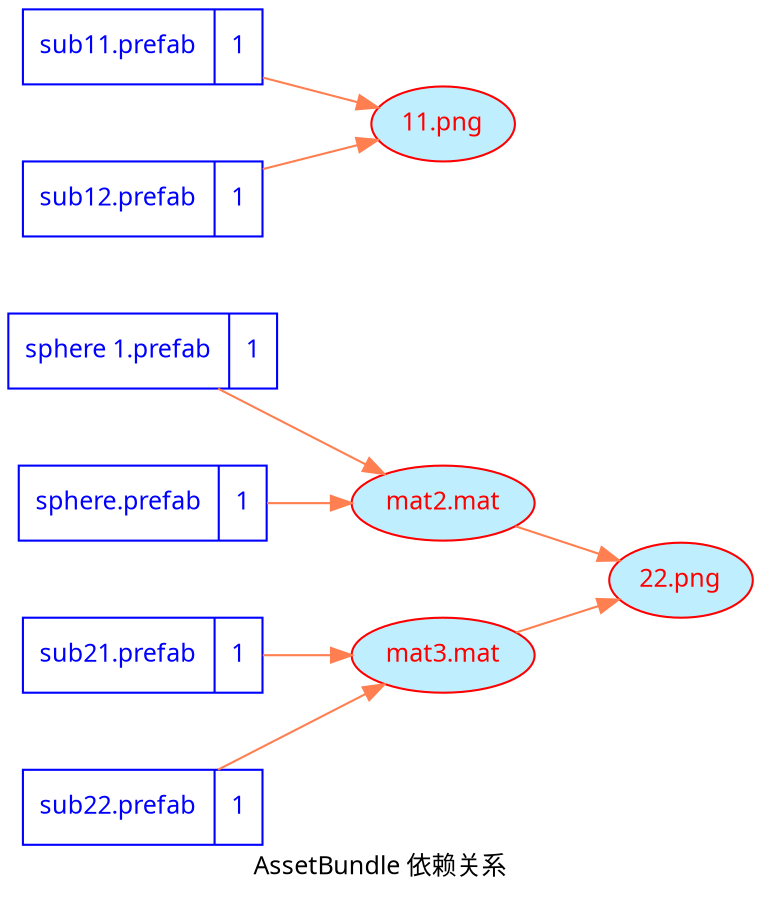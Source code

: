 digraph dep {
    fontname = "Microsoft YaHei";
    label = "AssetBundle 依赖关系"
    nodesep=0.5
    rankdir = "LR"
    fontsize = 12;
    node [ fontname = "Microsoft YaHei", fontsize = 12, shape = "record" color="skyblue"];
    edge [ fontname = "Microsoft YaHei", fontsize = 12 , color="coral"];
	"sphere 1.prefab" [color="blue", fontcolor="blue", label="{<f0> sphere 1.prefab |<f1> 1 }"]
	"sphere.prefab" [color="blue", fontcolor="blue", label="{<f0> sphere.prefab |<f1> 1 }"]
	"sub11.prefab" [color="blue", fontcolor="blue", label="{<f0> sub11.prefab |<f1> 1 }"]
	"sub12.prefab" [color="blue", fontcolor="blue", label="{<f0> sub12.prefab |<f1> 1 }"]
	"sub21.prefab" [color="blue", fontcolor="blue", label="{<f0> sub21.prefab |<f1> 1 }"]
	"sub22.prefab" [color="blue", fontcolor="blue", label="{<f0> sub22.prefab |<f1> 1 }"]
	"22.png" [color="red", fontcolor="red", shape="ellipse", fillcolor="lightblue1", style="filled"]
	"mat2.mat" [color="red", fontcolor="red", shape="ellipse", fillcolor="lightblue1", style="filled"]
	"11.png" [color="red", fontcolor="red", shape="ellipse", fillcolor="lightblue1", style="filled"]
	"mat3.mat" [color="red", fontcolor="red", shape="ellipse", fillcolor="lightblue1", style="filled"]
	"sphere 1.prefab"->"mat2.mat"

	"sphere.prefab"->"mat2.mat"

	"sub11.prefab"->"11.png"

	"sub12.prefab"->"11.png"

	"sub21.prefab"->"mat3.mat"

	"sub22.prefab"->"mat3.mat"


	"mat2.mat"->"22.png"


	"mat3.mat"->"22.png"

}

